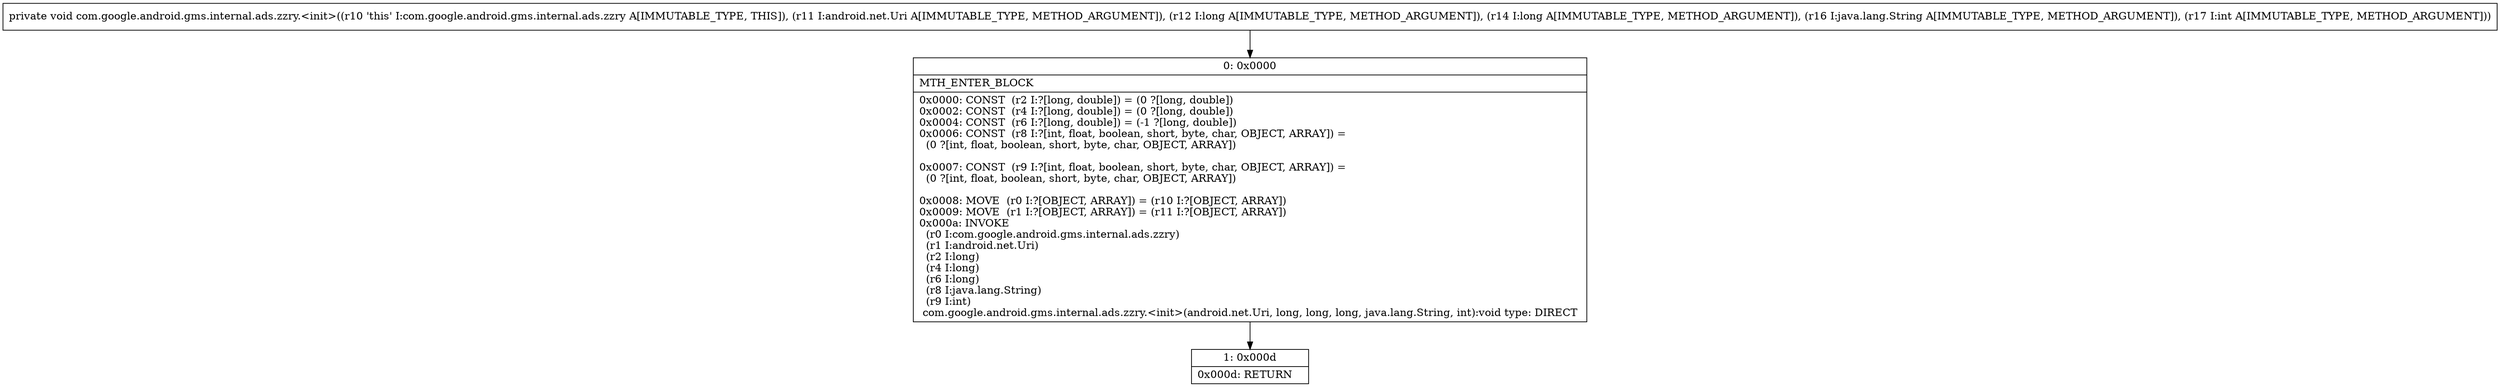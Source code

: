 digraph "CFG forcom.google.android.gms.internal.ads.zzry.\<init\>(Landroid\/net\/Uri;JJLjava\/lang\/String;I)V" {
Node_0 [shape=record,label="{0\:\ 0x0000|MTH_ENTER_BLOCK\l|0x0000: CONST  (r2 I:?[long, double]) = (0 ?[long, double]) \l0x0002: CONST  (r4 I:?[long, double]) = (0 ?[long, double]) \l0x0004: CONST  (r6 I:?[long, double]) = (\-1 ?[long, double]) \l0x0006: CONST  (r8 I:?[int, float, boolean, short, byte, char, OBJECT, ARRAY]) = \l  (0 ?[int, float, boolean, short, byte, char, OBJECT, ARRAY])\l \l0x0007: CONST  (r9 I:?[int, float, boolean, short, byte, char, OBJECT, ARRAY]) = \l  (0 ?[int, float, boolean, short, byte, char, OBJECT, ARRAY])\l \l0x0008: MOVE  (r0 I:?[OBJECT, ARRAY]) = (r10 I:?[OBJECT, ARRAY]) \l0x0009: MOVE  (r1 I:?[OBJECT, ARRAY]) = (r11 I:?[OBJECT, ARRAY]) \l0x000a: INVOKE  \l  (r0 I:com.google.android.gms.internal.ads.zzry)\l  (r1 I:android.net.Uri)\l  (r2 I:long)\l  (r4 I:long)\l  (r6 I:long)\l  (r8 I:java.lang.String)\l  (r9 I:int)\l com.google.android.gms.internal.ads.zzry.\<init\>(android.net.Uri, long, long, long, java.lang.String, int):void type: DIRECT \l}"];
Node_1 [shape=record,label="{1\:\ 0x000d|0x000d: RETURN   \l}"];
MethodNode[shape=record,label="{private void com.google.android.gms.internal.ads.zzry.\<init\>((r10 'this' I:com.google.android.gms.internal.ads.zzry A[IMMUTABLE_TYPE, THIS]), (r11 I:android.net.Uri A[IMMUTABLE_TYPE, METHOD_ARGUMENT]), (r12 I:long A[IMMUTABLE_TYPE, METHOD_ARGUMENT]), (r14 I:long A[IMMUTABLE_TYPE, METHOD_ARGUMENT]), (r16 I:java.lang.String A[IMMUTABLE_TYPE, METHOD_ARGUMENT]), (r17 I:int A[IMMUTABLE_TYPE, METHOD_ARGUMENT])) }"];
MethodNode -> Node_0;
Node_0 -> Node_1;
}

